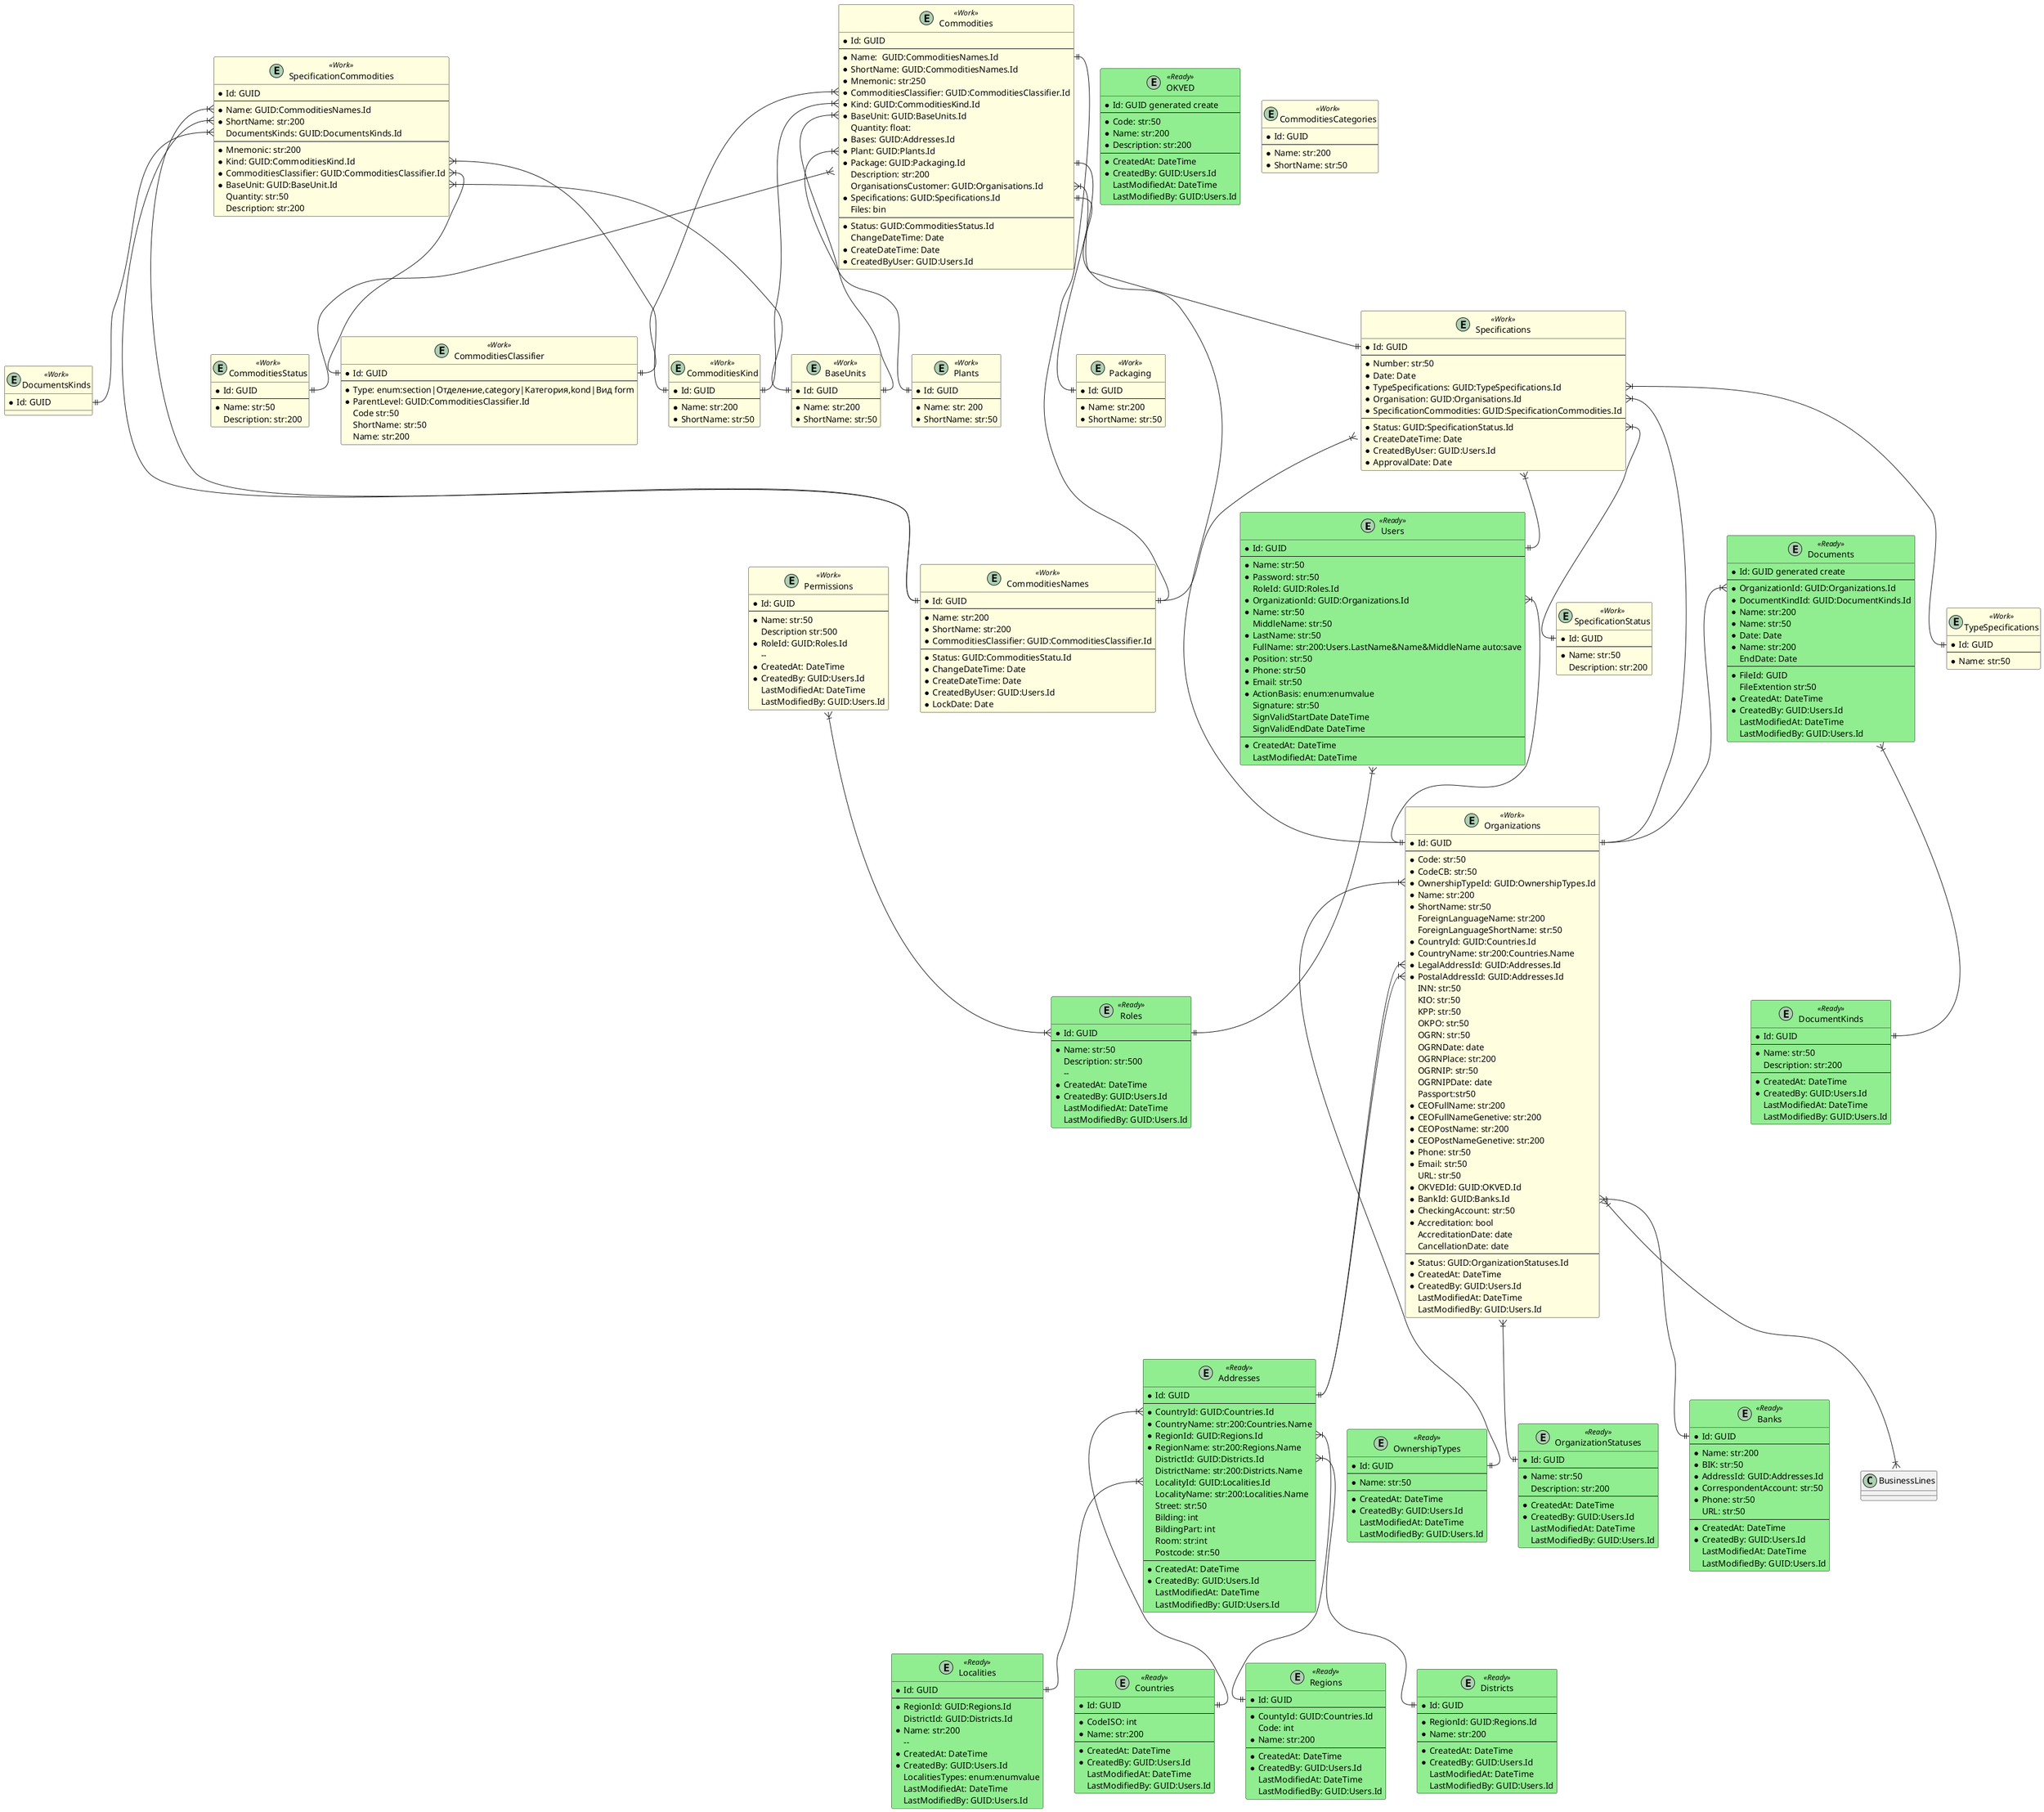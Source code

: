 @startuml "CTS Object Diagram"
/'**Легенда 

Типы данных (DataType):
    str:<long>                  Строка (string) определенной длинны в символах, размер лучше всего указывать кратным 8, т.е. 32, 64, 128, 256 и т.д., минимальная длина строки 32 символа.
    text                        Текст (text) неограниченно длинны.
    int                         Беззнаковое целое число (integer).
    float:<accuracy>            Число (numeric). Вещественное число с определенной точностью. Точность определяется количеством знаков после запятой в формате .<число знаковпосле запятой>.
    date:<mask>                 Дата (date). С помощью маски задается формат вводимого значения, dd, mm, yy, yyyy. Например: dd.mm.yyyy т.д.
    time:<mask>                 Время (time). С помощью маски задается формат вводимого значения, элементы маски hh, mm, ss. Пример: hh:mm:ss, hh:mm, mm:ss и т.д.
    datetime:<mask>             Дата и время (datetime). Дата, дата и время с определенной точностью. С помощью маски задается формат вводимого значения dd.mm.yyyy(yy)_hh:mm:ss, или dd.mm.yyyy(yy).
    bool                        Логический (boolean). Логическое значение - Истина/Лож. Используется для чек-боксов и радио-кнопок.
    enum:enumvalue              Перечисление (enumeration). Значения перечисления указываются в следующей строке в <enumvalue:>, в виде комментария обозначаемом "'", через "," в формате enumvalue:<Id>|<Name>. Перечисление, используется для полей с выпадающим списком к количеством значенией не более 5-10.
    bin                         Бинарный (binary) тип данных. Используется для указания на то что в поле будут хранится именно бинарные данные, например, хэши и т.д.
    GUID                        Глобальный уникльный идентификатор.  

Формат описания объектов (сущьностей):
    EntityName                  Имя объекта.
    EntityStage                 Состояние объекта, Work (в работе)/Ready (готово).
    DataType:argument           Тип данных и даполнительный аргумент, напимер длина строки для строкового реквизита.
    RefrerenceObject.Requsite   Указание на то что данные в рекыизит нужно взять из реквизита указанного объекта, указывается при необходимости.     
    Mandatory                   Знаком "*" - реквизит обязательный для заполнения.

    /'Наименование объекта'/ entity EntityName <<EntityStage>> {
        /'Наименование реквизита'/<Mandatory>RequisiteName: DataType:argument:RefrerenceObject.Requsite
    }        
'/


'**Оформление объектов
skinparam class {
/'Готово'/      BackgroundColor<<Ready>>    LightGreen
/'В работе'/    BackgroundColor<<Work>>     LightYellow
}

'**Таблицы

/'Пользователи'/ entity Users <<Ready>> {
    *Id: GUID
    --
    /'Имя пользователя'/ *Name: str:50
    /'Пароль'/ *Password: str:50
    /'Роль'/ RoleId: GUID:Roles.Id
    /'Организация'/ *OrganizationId: GUID:Organizations.Id
    /'Имя'/ *Name: str:50
    /'Отчество'/ MiddleName: str:50
    /'Фамилия'/ *LastName: str:50
    /'ФИО'/ FullName: str:200:Users.LastName&Name&MiddleName auto:save
    /'Должность'/ *Position: str:50
    /'Телефон'/ *Phone: str:50
    /'Е-мэйл'/ *Email: str:50
    /'Действует на основании)'/ *ActionBasis: enum:enumvalue
    'enumvalue:0|Устава, 1|Доверенности
    /'ЭЦП'/ Signature: str:50
    /'Дата начала действия ЭЦП'/ SignValidStartDate DateTime
    /'Дата окончания действия ЭЦП'/ SignValidEndDate DateTime
    --
    /'Создано'/ *CreatedAt: DateTime
    /'Модифицировано'/ LastModifiedAt: DateTime
}

/'Роли'/ entity Roles <<Ready>> {
    *Id: GUID
    --
    /'Имя'/ *Name: str:50
    /'Описание'/ Description: str:500
     --
    /'Создано'/ *CreatedAt: DateTime
    /'Кем создано'/ *CreatedBy: GUID:Users.Id
    /'Модифицировано'/ LastModifiedAt: DateTime
    /'Кем модифицировано'/ LastModifiedBy: GUID:Users.Id
}

/'Разрешения'/ entity Permissions <<Work>> {
'?Нужно продумать как будем описывать разрешения для отдельных объектов?
    *Id: GUID
    --
    /'Имя'/ *Name: str:50
    /'Описание'/ Description str:500
    /'Роль'/ *RoleId: GUID:Roles.Id
     --
    /'Создано'/ *CreatedAt: DateTime
    /'Кем создано'/ *CreatedBy: GUID:Users.Id
    /'Модифицировано'/ LastModifiedAt: DateTime
    /'Кем модифицировано'/ LastModifiedBy: GUID:Users.Id
}

/'Адреса'/ entity Addresses <<Ready>> {
    *Id: GUID
    --
    /'Страна'/ *CountryId: GUID:Countries.Id
    /'Страна'/ *CountryName: str:200:Countries.Name
    /'Регион'/ *RegionId: GUID:Regions.Id
    /'Регион'/ *RegionName: str:200:Regions.Name
    /'Район'/ DistrictId: GUID:Districts.Id
    /'Район'/ DistrictName: str:200:Districts.Name
    /'Населенный пункт'/ LocalityId: GUID:Localities.Id
    /'Населенный пункт'/ LocalityName: str:200:Localities.Name
    /'Улица'/ Street: str:50
    /'Дом'/ Bilding: int
    /'Корпус'/ BildingPart: int
    /'Комната'/ Room: str:int
    /'Индекс'/ Postcode: str:50
    --
    /'Создано'/ *CreatedAt: DateTime
    /'Кем создано'/ *CreatedBy: GUID:Users.Id
    /'Модифицировано'/ LastModifiedAt: DateTime
    /'Кем модифицировано'/ LastModifiedBy: GUID:Users.Id
}

/'Страны'/ entity Countries <<Ready>> {
    *Id: GUID
    --
    /'Код'/ *CodeISO: int
    /'Наименование'/ *Name: str:200
    --
    /'Создано'/ *CreatedAt: DateTime
    /'Кем создано'/ *CreatedBy: GUID:Users.Id
    /'Модифицировано'/ LastModifiedAt: DateTime
    /'Кем модифицировано'/ LastModifiedBy: GUID:Users.Id
}

/'Регионы'/ entity Regions <<Ready>> {
    *Id: GUID
    --
    /'Страна'/ *СountyId: GUID:Countries.Id
    /'Код'/ Code: int
    /'Наименование'/ *Name: str:200
    --
    /'Создано'/ *CreatedAt: DateTime
    /'Кем создано'/ *CreatedBy: GUID:Users.Id
    /'Модифицировано'/ LastModifiedAt: DateTime
    /'Кем модифицировано'/ LastModifiedBy: GUID:Users.Id
}

/'Районы'/ entity Districts <<Ready>> {
    *Id: GUID
    --
    /'Регион'/ *RegionId: GUID:Regions.Id
    /'Наименование'/ *Name: str:200
    --
    /'Создано'/ *CreatedAt: DateTime
    /'Кем создано'/ *CreatedBy: GUID:Users.Id
    /'Модифицировано'/ LastModifiedAt: DateTime
    /'Кем модифицировано'/ LastModifiedBy: GUID:Users.Id
}

/'Населенные пункты'/ entity Localities <<Ready>> {
    *Id: GUID
    --
    /'Регион'/ *RegionId: GUID:Regions.Id
    /'Район'/ DistrictId: GUID:Districts.Id
    /'Наименование'/ *Name: str:200
     --
    /'Создано'/ *CreatedAt: DateTime
    /'Кем создано'/ *CreatedBy: GUID:Users.Id
    /'Типы населенных пунктов'/ LocalitiesTypes: enum:enumvalue
    'enumvalue: 0|Индекс,10|Город,20|Поселок,21|Станица,30|Древня,31|Село,32|Хутор,40|Станция,41|ЖД станция
    /'Модифицировано'/ LastModifiedAt: DateTime
    /'Кем модифицировано'/ LastModifiedBy: GUID:Users.Id
}

/'Организации-участники торгов'/ entity Organizations <<Work>> {
    *Id: GUID
    --
    /'Код'/ *Code: str:50
    /'Код ЦБ'/*CodeCB: str:50
    /'Форма собственности'/ *OwnershipTypeId: GUID:OwnershipTypes.Id 
    /'Наименование'/ *Name: str:200
    /'Сокращенно наименование'/ *ShortName: str:50
    /'Полное наименование на иностранном языке'/ ForeignLanguageName: str:200
    /'Краткое наименование на иностранном языке'/ ForeignLanguageShortName: str:50
    /'Страна'/*CountryId: GUID:Countries.Id
    /'Страна'/ *CountryName: str:200:Countries.Name
    /'Юридический адрес'/ *LegalAddressId: GUID:Addresses.Id
    /'Почтовый адрес'/ *PostalAddressId: GUID:Addresses.Id
    /'ИНН'/ INN: str:50
    /'КИО'/ KIO: str:50
    /'КПП'/ KPP: str:50
    /'ОКПО'/ OKPO: str:50
    /'ОГРН'/ OGRN: str:50
    /'Дата присвоения ОГРН'/ OGRNDate: date
    /'Место выдачи ОГРН'/ OGRNPlace: str:200
    /'ОГРНИП'/ OGRNIP: str:50
    /'Дата регистрации ИП'/ OGRNIPDate: date
    /'Паспорт'/ Passport:str50
    /'ФИО руководителя'/ *CEOFullName: str:200
    /'ФИО руководителя в родительном падеже'/ *CEOFullNameGenetive: str:200
    /'Должность руководителя'/ *CEOPostName: str:200
    /'Должность руководителя в родительном падеже'/ *CEOPostNameGenetive: str:200
    /'Телефон'/ *Phone: str:50
    /'Е-мэйл'/ *Email: str:50
    /'Web-адрес'/ URL: str:50
    /'Вид деятельности по ОКВЭД'/ *OKVEDId: GUID:OKVED.Id
    /'Банк'/ *BankId: GUID:Banks.Id
    /'Расчетный счёт'/ *CheckingAccount: str:50
    /'???Аккредитация'/ *Accreditation: bool
    /'???Дата аккредитации'/ AccreditationDate: date 
    /'???Дата отмены аккредитации'/ CancellationDate: date 
    --
    /'Статус'/ *Status: GUID:OrganizationStatuses.Id
    /'Создано'/ *CreatedAt: DateTime
    /'Кем создано'/ *CreatedBy: GUID:Users.Id
    /'Модифицировано'/ LastModifiedAt: DateTime
    /'Кем модифицировано'/ LastModifiedBy: GUID:Users.Id
}

/'Статус организации'/ entity OrganizationStatuses <<Ready>> {
    *Id: GUID
    --
    /'Наименование'/ *Name: str:50
    /'Описание'/ Description: str:200
    --
    /'Создано'/ *CreatedAt: DateTime
    /'Кем создано'/ *CreatedBy: GUID:Users.Id
    /'Модифицировано'/ LastModifiedAt: DateTime
    /'Кем модифицировано'/ LastModifiedBy: GUID:Users.Id
}

/'Формы собственности'/  entity OwnershipTypes <<Ready>> {
    *Id: GUID
    --
    /'Полное наименование'/ *Name: str:50
    --
    /'Создано'/ *CreatedAt: DateTime
    /'Кем создано'/ *CreatedBy: GUID:Users.Id
    /'Модифицировано'/ LastModifiedAt: DateTime
    /'Кем модифицировано'/ LastModifiedBy: GUID:Users.Id
} 

/'Банки'/ entity Banks <<Ready>> {
    *Id: GUID
    --
    /'Наименование'/ *Name: str:200
    /'БИК'/ *BIK: str:50
    /'Адрес'/ *AddressId: GUID:Addresses.Id
    /'Корресподентский счёт'/ *CorrespondentAccount: str:50
    /'Телефон'/ *Phone: str:50
    /'Веб-адрес'/ URL: str:50
    --
    /'Создано'/ *CreatedAt: DateTime
    /'Кем создано'/ *CreatedBy: GUID:Users.Id
    /'Модифицировано'/ LastModifiedAt: DateTime
    /'Кем модифицировано'/ LastModifiedBy: GUID:Users.Id
}

/'Виды деятельности по ОКВЭД'/ entity OKVED <<Ready>> {
    *Id: GUID generated create
    --
    /'Код'/ *Code: str:50
    /'Наименование'/ *Name: str:200
    /'Расшифровка'/ *Description: str:200
    --
    /'Создано'/ *CreatedAt: DateTime
    /'Кем создано'/ *CreatedBy: GUID:Users.Id
    /'Модифицировано'/ LastModifiedAt: DateTime
    /'Кем модифицировано'/ LastModifiedBy: GUID:Users.Id
}

/'Документы'/ entity Documents <<Ready>> {
    *Id: GUID generated create
    --
    /'Организация'/ *OrganizationId: GUID:Organizations.Id
    /'Вид документа'/ *DocumentKindId: GUID:DocumentKinds.Id 
    /'Наименование документа'/ *Name: str:200
    /'Номер документа'/ *Name: str:50
    /'Дата документа'/ *Date: Date
    /'Тема документа'/ *Name: str:200
    /'Дата завердения действия'/ EndDate: Date
    --
    /'Сффлка на документ в файловом зранилище'/ *FileId: GUID
    /'Расширение файла'/ FileExtention str:50
    /'Создано'/ *CreatedAt: DateTime
    /'Кем создано'/ *CreatedBy: GUID:Users.Id
    /'Модифицировано'/ LastModifiedAt: DateTime
    /'Кем модифицировано'/ LastModifiedBy: GUID:Users.Id
}

/'Вид документа'/ entity DocumentKinds <<Ready>>{
    *Id: GUID
    --
    /'Наименование'/ *Name: str:50
    /'Описание'/ Description: str:200
    --
    /'Создано'/ *CreatedAt: DateTime
    /'Кем создано'/ *CreatedBy: GUID:Users.Id
    /'Модифицировано'/ LastModifiedAt: DateTime
    /'Кем модифицировано'/ LastModifiedBy: GUID:Users.Id
}

/'New 09/12/21'/

/'Каталог ТРУ'/
 entity Commodities <<Work>> { 
    *Id: GUID
    --
    /'Наименование товара'/ *Name:  GUID:CommoditiesNames.Id
    /'Краткое название'/ *ShortName: GUID:CommoditiesNames.Id
    /'??? Мнемоника'/ *Mnemonic: str:250
    /'Классификатор товаров'/ *CommoditiesClassifier: GUID:CommoditiesClassifier.Id
    /'Вид товара'/ *Kind: GUID:CommoditiesKind.Id
    /'Лот (единица измерения товара)'/ *BaseUnit: GUID:BaseUnits.Id
    /'Размер лота'/ Quantity: float: 
    /'Базис поставки'/ *Bases: GUID:Addresses.Id
    /'Завод-производитель'/ *Plant: GUID:Plants.Id
    /'Упаковка'/ *Package: GUID:Packaging.Id
    /'Описание товара'/ Description: str:200
    /'Продавец'/ OrganisationsCustomer: GUID:Organisations.Id
    /'Спецификация'/ *Specifications: GUID:Specifications.Id
    /'Сопроводительные документы'/ Files: bin
    --
    /'Статус'/ *Status: GUID:CommoditiesStatus.Id
    /'Дата изменения'/ ChangeDateTime: Date
    /'Дата создания'/ *CreateDateTime: Date
    /'Автор'/ *CreatedByUser: GUID:Users.Id
}

/'Наименование товара'/ entity CommoditiesNames <<Work>> {
    *Id: GUID
    --
    /'Наименование'/ *Name: str:200
    /'Краткое название'/ *ShortName: str:200
    /'Классификатор товаров'/ *CommoditiesClassifier: GUID:CommoditiesClassifier.Id
    --
    /'Статус'/ *Status: GUID:CommoditiesStatu.Id
    /'Дата изменения'/ *ChangeDateTime: Date
    /'Дата создания'/ *CreateDateTime: Date
    /'Автор'/ *CreatedByUser: GUID:Users.Id
    /'Дата блокировки'/ *LockDate: Date
}

/'Спецификация биржевых товаров'/ entity Specifications <<Work>> {
    *Id: GUID
    --
    /'Номер'/ *Number: str:50
    /'Дата'/ *Date: Date
    /'Тип спецификации'/ *TypeSpecifications: GUID:TypeSpecifications.Id
    /'Участник торгов'/ *Organisation: GUID:Organisations.Id
    /'Перечень берживых товаров (табличная часть)'/ *SpecificationCommodities: GUID:SpecificationCommodities.Id
    --
    /'Статус'/ *Status: GUID:SpecificationStatus.Id
    /'Дата создания'/ *CreateDateTime: Date
    /'Автор'/ *CreatedByUser: GUID:Users.Id
    /'Дата утверждения'/ *ApprovalDate: Date
}

/'Перечень биржевых товаров в спецификации'/ entity SpecificationCommodities <<Work>>{
    *Id: GUID 
    --
    /'Наименование товара'/ *Name: GUID:CommoditiesNames.Id
    /'Краткое название'/ *ShortName: str:200
    /'Виды сопроводительных документов'/ DocumentsKinds: GUID:DocumentsKinds.Id
    --
    /'??? Мнемоника'/ *Mnemonic: str:200
    /'Вид товара'/ *Kind: GUID:CommoditiesKind.Id
    /'Классификатор товаров'/ *CommoditiesClassifier: GUID:CommoditiesClassifier.Id
    /'Лот (единица измерения товара)'/ *BaseUnit: GUID:BaseUnit.Id
    /'Размер лота'/ Quantity: str:50
    /'Описание товара'/ Description: str:200
}

'**Справочники

/'Статусы Каталога ТРУ'/ entity CommoditiesStatus <<Work>>{
    *Id: GUID
    --
    /'Наименование'/ *Name: str:50
    /'Описание'/ Description: str:200
}

/'Статус Cпецификации'/ entity SpecificationStatus <<Work>>{
    *Id: GUID
    --
    /'Наименование'/ *Name: str:50
    /'Описание'/ Description: str:200
}

/'Виды сопроводительных документов'/ entity DocumentsKinds <<Work>>{
    *Id: GUID
}

/'Категория товара'/ entity CommoditiesCategories <<Work>> {
    *Id: GUID
    --
    /'Наименование'/ *Name: str:200
    /'Краткое название'/ *ShortName: str:50
}

/'Вид товара'/ entity CommoditiesKind <<Work>> {
    *Id: GUID
    --
    /'Наименование'/ *Name: str:200
    /'Краткое название'/ *ShortName: str:50
}

/'Единица измерения'/ entity BaseUnits <<Work>> {
    *Id: GUID
    --
    /'Наименование'/ *Name: str:200
    /'Краткое название'/ *ShortName: str:50
}

/'Завод-производитель'/ entity Plants <<Work>> {
    *Id: GUID
    --
    /'Наименование'/ *Name: str: 200
    /'Краткое название'/ *ShortName: str:50
}

/'Упаковка'/ entity Packaging <<Work>> {
    *Id: GUID
    --
    /'Наименование'/ *Name: str:200
    /'Краткое название'/ *ShortName: str:50
}

/'(Преработать) Классификатор товаров'/ entity CommoditiesClassifier <<Work>> {
    *Id: GUID
    --
    /'Тип записи'/ *Type: enum:section|Отделение,category|Категория,kond|Вид form
    /'Уровень родитель'/ *ParentLevel: GUID:CommoditiesClassifier.Id
    /'Код'/ Code str:50
    /'Краткое наименование'/ ShortName: str:50
    /'Полное наименование'/ Name: str:200
 }

/'Тип специификации'/ entity TypeSpecifications <<Work>> {
    *Id: GUID
    --
    /'Наименование'/ *Name: str:50
}
/'--------------------'/

'Пользователи
    Users::OrganizationId }|--|| Organizations::Id
    Users::RolesId }|--|| Roles::Id
    
'Разрешения'
    Permissions::RolesId }|--|{ Roles::Id

'Адреса
    Addresses::CountryId }|--|| Countries::Id
    Addresses::RegionId }|--|| Regions::Id
    Addresses::DistrictId }|--|| Districts::Id
    Addresses::LocalityId }|--|| Localities::Id

'Организация
    
    Organizations::OwnershipTypeId }|--|| OwnershipTypes::Id
    Organizations::BusinessLineId }|--|{ BusinessLines::Id
    Organizations::LegalAddressId }|--|| Addresses::Id
    Organizations::PostalAddressId }|--|| Addresses::Id
    Organizations::BankId }|--|| Banks::Id
    Organizations::OrganizationStatusId }|--|| OrganizationStatuses::Id

'Документация
    Documents::OrganizationId }|--|| Organizations::Id
    Documents::DocumentKindsId }|--|| DocumentKinds::Id

/'New 09/12/21'/
'Каталог ТРУ'
    Commodities::Name ||--|| CommoditiesNames::Id
    Commodities::Kind }|--|| CommoditiesKind::Id
    Commodities::BaseUnit }|--|| BaseUnits::Id
    Commodities::CommoditiesClassifier }|--|| CommoditiesClassifier::Id
    Commodities::Package ||--|| Packaging::Id
    Commodities::Plant }|--|| Plants::Id
    Commodities::OrganisationsCustomer }|--|| Organizations::Id
    Commodities::CatalogStatus }|--|| CommoditiesStatus::Id
    Commodities::Specifications ||--|| Specifications::Id 

'Спецификация биржевых товаров
    Specifications::Organisation }|--|| Organizations::Id
    Specifications::CommoditiesName }|--|| CommoditiesNames::Id
    Specifications::Сreator }|--|| Users::Id
    Specifications::SpecificationStatus }|--|| SpecificationStatus::Id
    Specifications::TypeSpecifications }|--|| TypeSpecifications::Id

'Перечень берживых товаров
    SpecificationCommodities::Name }|--|| CommoditiesNames::Id
    SpecificationCommodities::ShortName }|--|| CommoditiesNames::Id
    SpecificationCommodities::Kind }|--|| CommoditiesKind::Id
    SpecificationCommodities::CommoditiesClassifier }|--|| CommoditiesClassifier::Id
    SpecificationCommodities::BaseUnit }|--|| BaseUnits::Id
    SpecificationCommodities::DocumentsKinds }|--|| DocumentsKinds::Id

@enduml